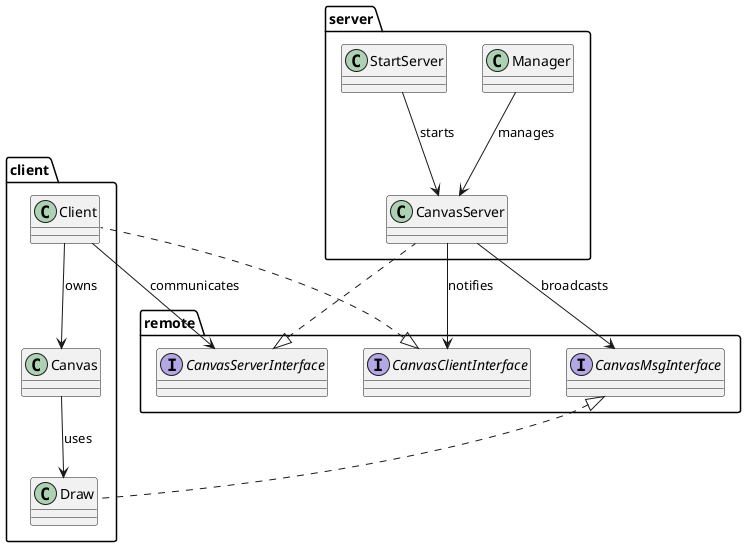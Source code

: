 @startuml

package remote {
    interface CanvasClientInterface
    interface CanvasMsgInterface
    interface CanvasServerInterface
}

package server {
    class CanvasServer
    class Manager
    class StartServer
}

package client {
    class Client
    class Canvas
    class Draw
}

' Relationships between client and server
CanvasClientInterface <|.. Client
CanvasMsgInterface <|.. Draw
CanvasServerInterface <|.. CanvasServer

' Server side relationships
Manager --> CanvasServer : manages
StartServer --> CanvasServer : starts

' Client side relationships
Client --> Canvas : owns
Canvas --> Draw : uses
Client --> CanvasServerInterface : communicates
CanvasServer --> CanvasClientInterface : notifies
CanvasServer --> CanvasMsgInterface : broadcasts

@enduml